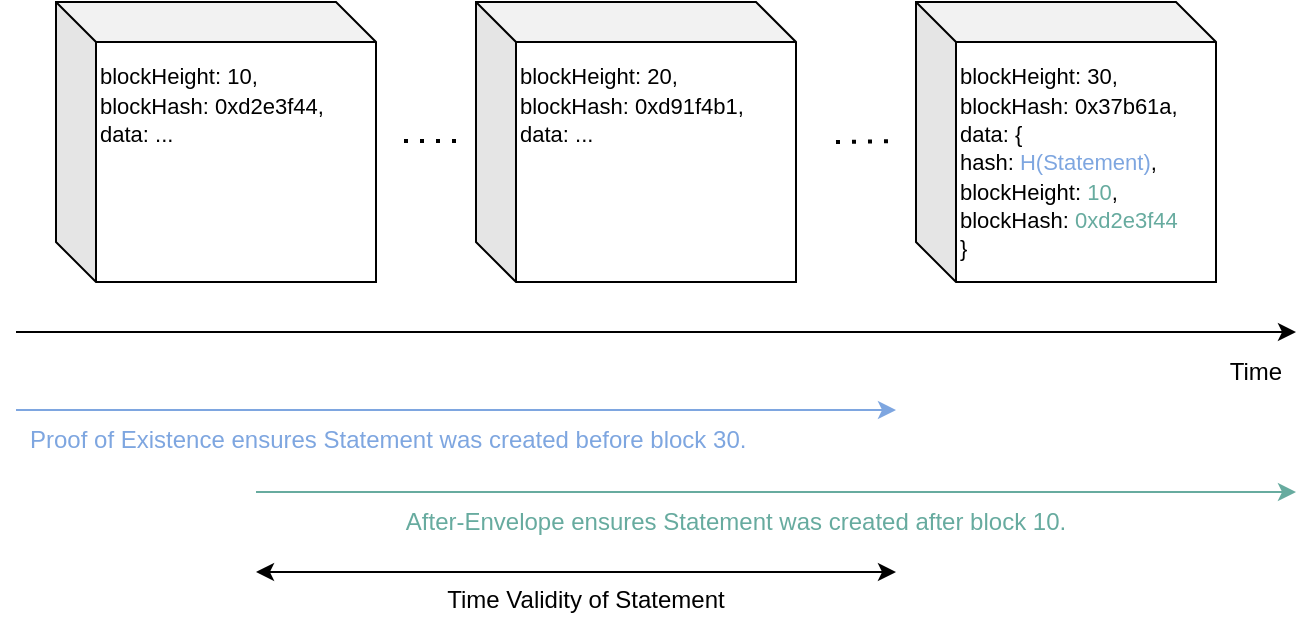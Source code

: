 <mxfile version="13.7.7" type="device"><diagram id="9Cq2AW7slTCthcbBFZOw" name="Page-1"><mxGraphModel dx="1952" dy="624" grid="1" gridSize="10" guides="1" tooltips="1" connect="1" arrows="1" fold="1" page="1" pageScale="1" pageWidth="850" pageHeight="1100" math="0" shadow="0"><root><mxCell id="0"/><mxCell id="1" parent="0"/><mxCell id="kftpOzsY6f0w6xhL4FfJ-7" value="" style="endArrow=classic;html=1;" parent="1" edge="1"><mxGeometry width="50" height="50" relative="1" as="geometry"><mxPoint y="200" as="sourcePoint"/><mxPoint x="640" y="200" as="targetPoint"/></mxGeometry></mxCell><mxCell id="kftpOzsY6f0w6xhL4FfJ-8" value="" style="endArrow=classic;html=1;strokeColor=#7EA6E0;" parent="1" edge="1"><mxGeometry width="50" height="50" relative="1" as="geometry"><mxPoint y="239" as="sourcePoint"/><mxPoint x="440" y="239" as="targetPoint"/></mxGeometry></mxCell><mxCell id="kftpOzsY6f0w6xhL4FfJ-13" value="&lt;div align=&quot;left&quot;&gt;&lt;font style=&quot;font-size: 11px&quot;&gt;blockHeight: 30,&lt;/font&gt;&lt;br&gt;&lt;font style=&quot;font-size: 11px&quot;&gt;&lt;font style=&quot;font-size: 11px&quot;&gt;blockHash: 0x37b61a,&lt;br&gt;&lt;/font&gt;&lt;/font&gt;&lt;/div&gt;&lt;div align=&quot;left&quot;&gt;&lt;font style=&quot;font-size: 11px&quot;&gt;data: {&lt;/font&gt;&lt;/div&gt;&lt;div align=&quot;left&quot;&gt;&lt;font style=&quot;font-size: 11px&quot;&gt;hash: &lt;font color=&quot;#7EA6E0&quot;&gt;H(Statement)&lt;/font&gt;,&lt;/font&gt;&lt;/div&gt;&lt;div align=&quot;left&quot;&gt;&lt;font style=&quot;font-size: 11px&quot;&gt;blockHeight: &lt;font color=&quot;#67AB9F&quot;&gt;10&lt;/font&gt;,&lt;/font&gt;&lt;br&gt;&lt;/div&gt;&lt;div align=&quot;left&quot;&gt;&lt;font style=&quot;font-size: 11px&quot;&gt;blockHash:&lt;font style=&quot;font-size: 11px&quot; color=&quot;#67AB9F&quot;&gt; 0xd2e3f44&lt;/font&gt;&lt;br&gt;&lt;/font&gt;&lt;/div&gt;&lt;div align=&quot;left&quot;&gt;&lt;font style=&quot;font-size: 11px&quot;&gt;}&lt;/font&gt;&lt;/div&gt;" style="shape=cube;whiteSpace=wrap;html=1;boundedLbl=1;backgroundOutline=1;darkOpacity=0.05;darkOpacity2=0.1;align=left;" parent="1" vertex="1"><mxGeometry x="450" y="35" width="150" height="140" as="geometry"/></mxCell><mxCell id="kftpOzsY6f0w6xhL4FfJ-14" value="Time" style="text;html=1;strokeColor=none;fillColor=none;align=center;verticalAlign=middle;whiteSpace=wrap;rounded=0;" parent="1" vertex="1"><mxGeometry x="600" y="210" width="40" height="20" as="geometry"/></mxCell><mxCell id="kftpOzsY6f0w6xhL4FfJ-16" value="" style="endArrow=none;dashed=1;html=1;dashPattern=1 3;strokeWidth=2;" parent="1" edge="1"><mxGeometry width="50" height="50" relative="1" as="geometry"><mxPoint x="410" y="105" as="sourcePoint"/><mxPoint x="440" y="104.5" as="targetPoint"/></mxGeometry></mxCell><mxCell id="kftpOzsY6f0w6xhL4FfJ-17" value="" style="endArrow=classic;html=1;strokeColor=#67AB9F;" parent="1" edge="1"><mxGeometry width="50" height="50" relative="1" as="geometry"><mxPoint x="120" y="280" as="sourcePoint"/><mxPoint x="640" y="280" as="targetPoint"/></mxGeometry></mxCell><mxCell id="kftpOzsY6f0w6xhL4FfJ-19" value="&lt;font color=&quot;#7EA6E0&quot;&gt;Proof of Existence ensures Statement was created before block 30. &lt;/font&gt;" style="text;whiteSpace=wrap;html=1;" parent="1" vertex="1"><mxGeometry x="5" y="240" width="420" height="20" as="geometry"/></mxCell><mxCell id="kftpOzsY6f0w6xhL4FfJ-25" value="After-Envelope ensures Statement was created after block 10." style="text;html=1;strokeColor=none;fillColor=none;align=center;verticalAlign=middle;whiteSpace=wrap;rounded=0;fontColor=#67AB9F;" parent="1" vertex="1"><mxGeometry x="140" y="285" width="440" height="20" as="geometry"/></mxCell><mxCell id="kftpOzsY6f0w6xhL4FfJ-27" value="" style="endArrow=none;dashed=1;html=1;dashPattern=1 3;strokeWidth=2;" parent="1" edge="1"><mxGeometry width="50" height="50" relative="1" as="geometry"><mxPoint x="220" y="104.5" as="sourcePoint"/><mxPoint x="190" y="104.5" as="targetPoint"/></mxGeometry></mxCell><mxCell id="kftpOzsY6f0w6xhL4FfJ-29" value="&lt;font style=&quot;font-size: 11px&quot;&gt;blockHeight: 20,&lt;br&gt;&lt;/font&gt;&lt;div&gt;&lt;font style=&quot;font-size: 11px&quot;&gt;blockHash: 0xd91f4b1,&lt;/font&gt;&lt;/div&gt;&lt;div&gt;&lt;font style=&quot;font-size: 11px&quot;&gt;data: ...&lt;br&gt;&lt;/font&gt;&lt;/div&gt;&lt;div&gt;&lt;font style=&quot;font-size: 11px&quot;&gt;&lt;br&gt;&lt;/font&gt;&lt;/div&gt;&lt;div&gt;&lt;font style=&quot;font-size: 11px&quot;&gt;&lt;br&gt;&lt;/font&gt;&lt;/div&gt;&lt;div&gt;&lt;font style=&quot;font-size: 11px&quot;&gt;&lt;br&gt;&lt;/font&gt;&lt;/div&gt;&lt;div&gt;&lt;font style=&quot;font-size: 11px&quot;&gt;&lt;br&gt;&lt;/font&gt;&lt;/div&gt;" style="shape=cube;whiteSpace=wrap;html=1;boundedLbl=1;backgroundOutline=1;darkOpacity=0.05;darkOpacity2=0.1;align=left;" parent="1" vertex="1"><mxGeometry x="230" y="35" width="160" height="140" as="geometry"/></mxCell><mxCell id="kftpOzsY6f0w6xhL4FfJ-30" value="&lt;font style=&quot;font-size: 11px&quot;&gt;blockHeight: 10,&lt;br&gt;&lt;/font&gt;&lt;div&gt;&lt;font style=&quot;font-size: 11px&quot;&gt;blockHash: &lt;/font&gt;&lt;font style=&quot;font-size: 11px&quot;&gt;0xd2e3f44,&lt;/font&gt;&lt;font style=&quot;font-size: 11px&quot;&gt;&lt;br&gt;&lt;/font&gt;&lt;/div&gt;&lt;div&gt;&lt;font style=&quot;font-size: 11px&quot;&gt;data: ...&lt;/font&gt;&lt;/div&gt;&lt;div&gt;&lt;font style=&quot;font-size: 11px&quot;&gt;&lt;br&gt;&lt;/font&gt;&lt;/div&gt;&lt;div&gt;&lt;font style=&quot;font-size: 11px&quot;&gt;&lt;br&gt;&lt;/font&gt;&lt;/div&gt;&lt;div&gt;&lt;font style=&quot;font-size: 11px&quot;&gt;&lt;br&gt;&lt;/font&gt;&lt;/div&gt;&lt;div&gt;&lt;font style=&quot;font-size: 11px&quot;&gt;&lt;br&gt;&lt;/font&gt;&lt;/div&gt;" style="shape=cube;whiteSpace=wrap;html=1;boundedLbl=1;backgroundOutline=1;darkOpacity=0.05;darkOpacity2=0.1;align=left;" parent="1" vertex="1"><mxGeometry x="20" y="35" width="160" height="140" as="geometry"/></mxCell><mxCell id="kftpOzsY6f0w6xhL4FfJ-36" value="" style="endArrow=classic;startArrow=classic;html=1;fontColor=#99004D;fillColor=#f5f5f5;" parent="1" edge="1"><mxGeometry width="50" height="50" relative="1" as="geometry"><mxPoint x="120" y="320" as="sourcePoint"/><mxPoint x="440" y="320" as="targetPoint"/></mxGeometry></mxCell><mxCell id="kftpOzsY6f0w6xhL4FfJ-37" value="&lt;font color=&quot;#000000&quot;&gt;&lt;br&gt;&lt;/font&gt;" style="edgeLabel;html=1;align=center;verticalAlign=middle;resizable=0;points=[];fontColor=#99004D;" parent="kftpOzsY6f0w6xhL4FfJ-36" vertex="1" connectable="0"><mxGeometry x="-0.094" y="-2" relative="1" as="geometry"><mxPoint as="offset"/></mxGeometry></mxCell><mxCell id="kftpOzsY6f0w6xhL4FfJ-38" value="&lt;font color=&quot;#000000&quot;&gt;Time Validity of Statement&lt;/font&gt;" style="text;html=1;strokeColor=none;fillColor=none;align=center;verticalAlign=middle;whiteSpace=wrap;rounded=0;fontColor=#99004D;" parent="1" vertex="1"><mxGeometry x="190" y="324" width="190" height="20" as="geometry"/></mxCell></root></mxGraphModel></diagram></mxfile>